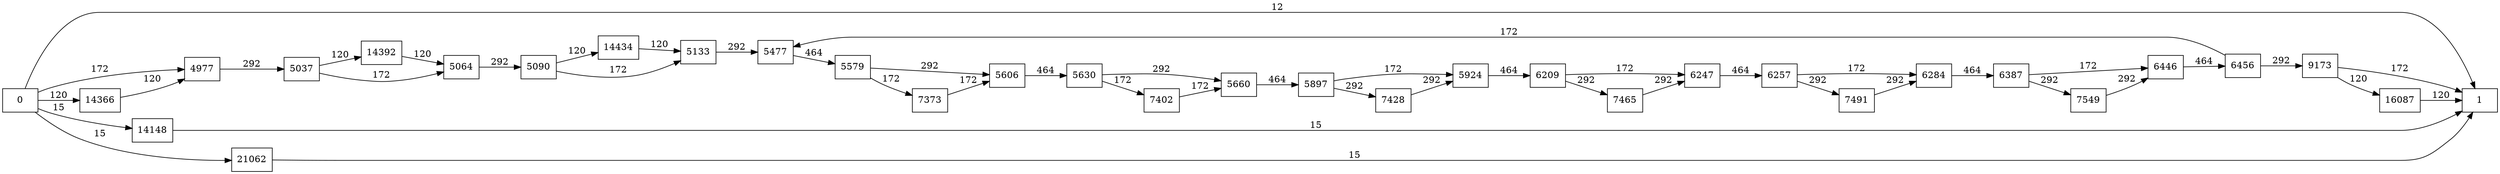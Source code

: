 digraph {
	graph [rankdir=LR]
	node [shape=rectangle]
	4977 -> 5037 [label=292]
	5037 -> 5064 [label=172]
	5037 -> 14392 [label=120]
	5064 -> 5090 [label=292]
	5090 -> 5133 [label=172]
	5090 -> 14434 [label=120]
	5133 -> 5477 [label=292]
	5477 -> 5579 [label=464]
	5579 -> 5606 [label=292]
	5579 -> 7373 [label=172]
	5606 -> 5630 [label=464]
	5630 -> 5660 [label=292]
	5630 -> 7402 [label=172]
	5660 -> 5897 [label=464]
	5897 -> 5924 [label=172]
	5897 -> 7428 [label=292]
	5924 -> 6209 [label=464]
	6209 -> 6247 [label=172]
	6209 -> 7465 [label=292]
	6247 -> 6257 [label=464]
	6257 -> 6284 [label=172]
	6257 -> 7491 [label=292]
	6284 -> 6387 [label=464]
	6387 -> 6446 [label=172]
	6387 -> 7549 [label=292]
	6446 -> 6456 [label=464]
	6456 -> 5477 [label=172]
	6456 -> 9173 [label=292]
	7373 -> 5606 [label=172]
	7402 -> 5660 [label=172]
	7428 -> 5924 [label=292]
	7465 -> 6247 [label=292]
	7491 -> 6284 [label=292]
	7549 -> 6446 [label=292]
	9173 -> 1 [label=172]
	9173 -> 16087 [label=120]
	14148 -> 1 [label=15]
	14366 -> 4977 [label=120]
	14392 -> 5064 [label=120]
	14434 -> 5133 [label=120]
	16087 -> 1 [label=120]
	21062 -> 1 [label=15]
	0 -> 4977 [label=172]
	0 -> 1 [label=12]
	0 -> 14148 [label=15]
	0 -> 14366 [label=120]
	0 -> 21062 [label=15]
}
